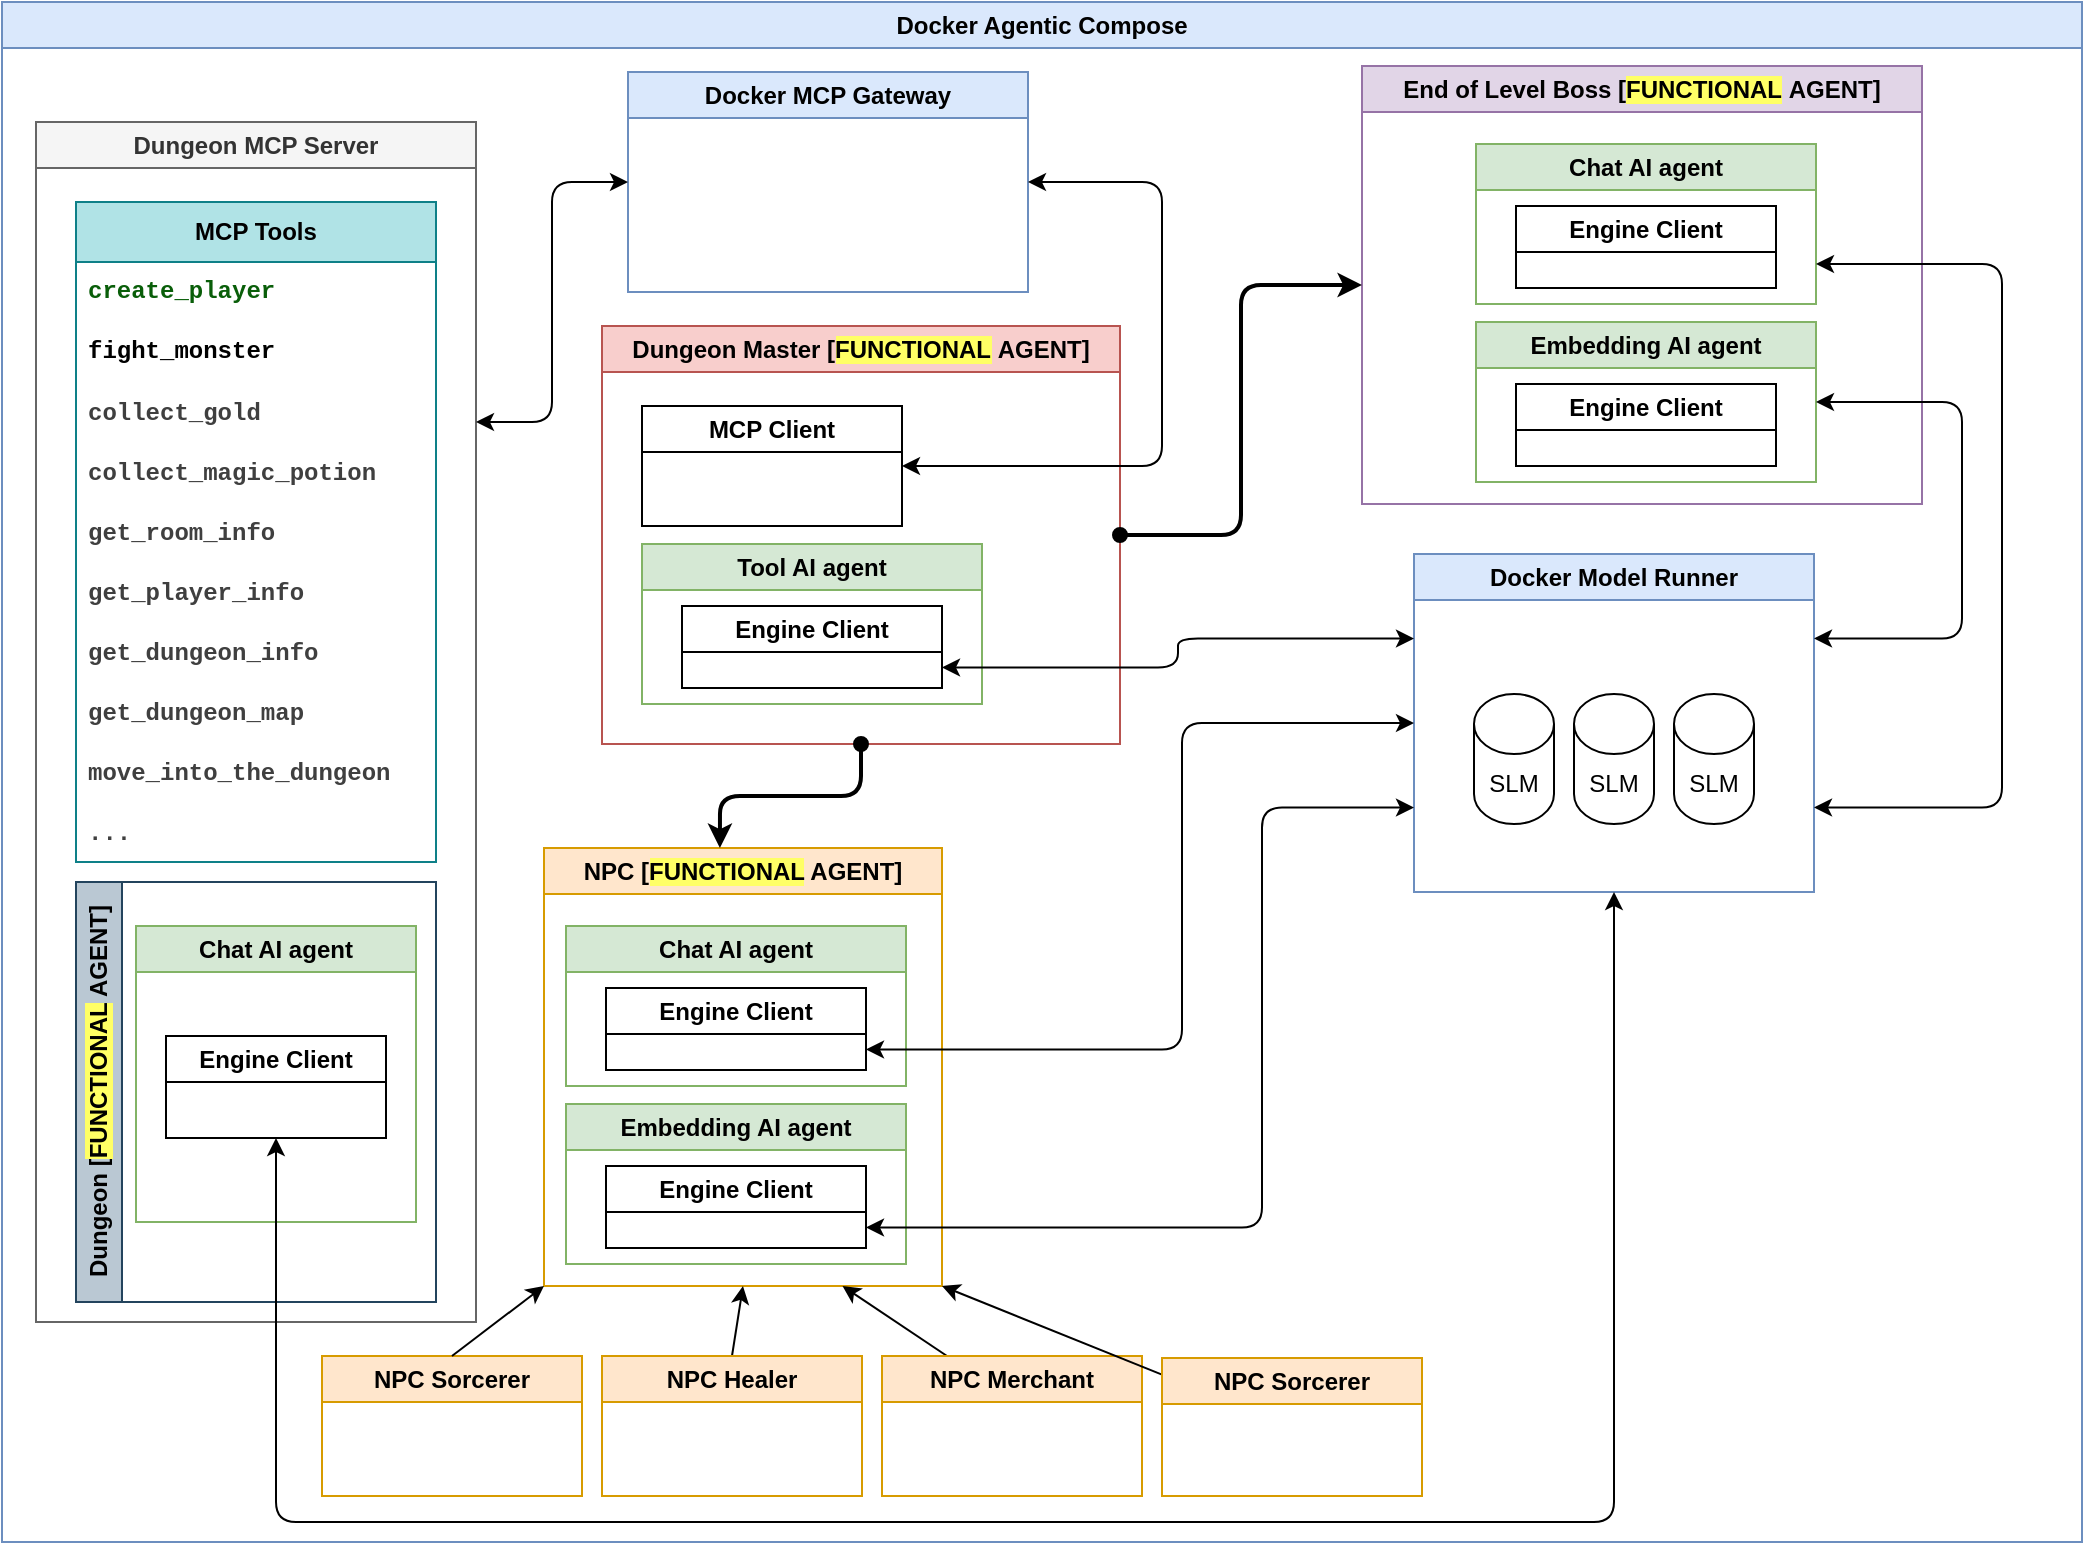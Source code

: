 <mxfile>
    <diagram id="j3gjDNa29-LcTCSZ3D_6" name="Page-1">
        <mxGraphModel dx="1006" dy="768" grid="1" gridSize="10" guides="1" tooltips="1" connect="1" arrows="1" fold="1" page="1" pageScale="1" pageWidth="1100" pageHeight="850" math="0" shadow="0">
            <root>
                <mxCell id="0"/>
                <mxCell id="1" parent="0"/>
                <mxCell id="72" value="Docker Agentic Compose" style="swimlane;whiteSpace=wrap;html=1;fillColor=#dae8fc;strokeColor=#6c8ebf;" vertex="1" parent="1">
                    <mxGeometry width="1040" height="770" as="geometry"/>
                </mxCell>
                <mxCell id="2" value="Dungeon MCP Server" style="swimlane;whiteSpace=wrap;html=1;fillColor=#f5f5f5;fontColor=#333333;strokeColor=#666666;" parent="1" vertex="1">
                    <mxGeometry x="17" y="60" width="220" height="600" as="geometry"/>
                </mxCell>
                <mxCell id="3" value="MCP Tools" style="swimlane;fontStyle=1;childLayout=stackLayout;horizontal=1;startSize=30;horizontalStack=0;resizeParent=1;resizeParentMax=0;resizeLast=0;collapsible=1;marginBottom=0;whiteSpace=wrap;html=1;fillColor=#b0e3e6;strokeColor=#0e8088;" parent="2" vertex="1">
                    <mxGeometry x="20" y="40" width="180" height="330" as="geometry"/>
                </mxCell>
                <mxCell id="4" value="&lt;div style=&quot;color: rgb(0, 0, 0); background-color: rgb(255, 255, 255); font-family: Menlo, Monaco, &amp;quot;Courier New&amp;quot;, monospace; line-height: 21px; white-space: pre;&quot;&gt;&lt;span style=&quot;color: rgb(9, 94, 9); font-weight: bold;&quot;&gt;&lt;font&gt;create_player&lt;/font&gt;&lt;/span&gt;&lt;/div&gt;" style="text;strokeColor=none;fillColor=none;align=left;verticalAlign=middle;spacingLeft=4;spacingRight=4;overflow=hidden;points=[[0,0.5],[1,0.5]];portConstraint=eastwest;rotatable=0;whiteSpace=wrap;html=1;" parent="3" vertex="1">
                    <mxGeometry y="30" width="180" height="30" as="geometry"/>
                </mxCell>
                <mxCell id="5" value="&lt;div style=&quot;background-color: rgb(255, 255, 255); font-family: Menlo, Monaco, &amp;quot;Courier New&amp;quot;, monospace; line-height: 21px; white-space: pre; color: rgb(0, 0, 0);&quot;&gt;&lt;b&gt;fight_monster&lt;/b&gt;&lt;/div&gt;" style="text;strokeColor=none;fillColor=none;align=left;verticalAlign=middle;spacingLeft=4;spacingRight=4;overflow=hidden;points=[[0,0.5],[1,0.5]];portConstraint=eastwest;rotatable=0;whiteSpace=wrap;html=1;" parent="3" vertex="1">
                    <mxGeometry y="60" width="180" height="30" as="geometry"/>
                </mxCell>
                <mxCell id="6" value="&lt;b style=&quot;color: rgb(63, 63, 63); scrollbar-color: rgb(226, 226, 226) rgb(251, 251, 251); font-family: Menlo, Monaco, &amp;quot;Courier New&amp;quot;, monospace; white-space: pre;&quot;&gt;collect_gold&lt;/b&gt;" style="text;strokeColor=none;fillColor=none;align=left;verticalAlign=middle;spacingLeft=4;spacingRight=4;overflow=hidden;points=[[0,0.5],[1,0.5]];portConstraint=eastwest;rotatable=0;whiteSpace=wrap;html=1;" parent="3" vertex="1">
                    <mxGeometry y="90" width="180" height="30" as="geometry"/>
                </mxCell>
                <mxCell id="8" value="&lt;b style=&quot;scrollbar-color: rgb(226, 226, 226) rgb(251, 251, 251); font-family: Menlo, Monaco, &amp;quot;Courier New&amp;quot;, monospace; white-space: pre; color: rgb(63, 63, 63);&quot;&gt;collect_magic_potion&lt;/b&gt;" style="text;strokeColor=none;fillColor=none;align=left;verticalAlign=middle;spacingLeft=4;spacingRight=4;overflow=hidden;points=[[0,0.5],[1,0.5]];portConstraint=eastwest;rotatable=0;whiteSpace=wrap;html=1;" parent="3" vertex="1">
                    <mxGeometry y="120" width="180" height="30" as="geometry"/>
                </mxCell>
                <mxCell id="9" value="&lt;b style=&quot;scrollbar-color: rgb(226, 226, 226) rgb(251, 251, 251); font-family: Menlo, Monaco, &amp;quot;Courier New&amp;quot;, monospace; white-space: pre; color: rgb(63, 63, 63);&quot;&gt;get_room_info&lt;/b&gt;" style="text;strokeColor=none;fillColor=none;align=left;verticalAlign=middle;spacingLeft=4;spacingRight=4;overflow=hidden;points=[[0,0.5],[1,0.5]];portConstraint=eastwest;rotatable=0;whiteSpace=wrap;html=1;" parent="3" vertex="1">
                    <mxGeometry y="150" width="180" height="30" as="geometry"/>
                </mxCell>
                <mxCell id="10" value="&lt;b style=&quot;scrollbar-color: rgb(226, 226, 226) rgb(251, 251, 251); font-family: Menlo, Monaco, &amp;quot;Courier New&amp;quot;, monospace; white-space: pre; color: rgb(63, 63, 63);&quot;&gt;get_player_info&lt;/b&gt;" style="text;strokeColor=none;fillColor=none;align=left;verticalAlign=middle;spacingLeft=4;spacingRight=4;overflow=hidden;points=[[0,0.5],[1,0.5]];portConstraint=eastwest;rotatable=0;whiteSpace=wrap;html=1;" parent="3" vertex="1">
                    <mxGeometry y="180" width="180" height="30" as="geometry"/>
                </mxCell>
                <mxCell id="26" value="&lt;b style=&quot;scrollbar-color: rgb(226, 226, 226) rgb(251, 251, 251); font-family: Menlo, Monaco, &amp;quot;Courier New&amp;quot;, monospace; white-space: pre; color: rgb(63, 63, 63);&quot;&gt;get_dungeon_info&lt;/b&gt;" style="text;strokeColor=none;fillColor=none;align=left;verticalAlign=middle;spacingLeft=4;spacingRight=4;overflow=hidden;points=[[0,0.5],[1,0.5]];portConstraint=eastwest;rotatable=0;whiteSpace=wrap;html=1;" vertex="1" parent="3">
                    <mxGeometry y="210" width="180" height="30" as="geometry"/>
                </mxCell>
                <mxCell id="27" value="&lt;b style=&quot;scrollbar-color: rgb(226, 226, 226) rgb(251, 251, 251); font-family: Menlo, Monaco, &amp;quot;Courier New&amp;quot;, monospace; white-space: pre; color: rgb(63, 63, 63);&quot;&gt;get_dungeon_map&lt;/b&gt;" style="text;strokeColor=none;fillColor=none;align=left;verticalAlign=middle;spacingLeft=4;spacingRight=4;overflow=hidden;points=[[0,0.5],[1,0.5]];portConstraint=eastwest;rotatable=0;whiteSpace=wrap;html=1;" vertex="1" parent="3">
                    <mxGeometry y="240" width="180" height="30" as="geometry"/>
                </mxCell>
                <mxCell id="28" value="&lt;b style=&quot;scrollbar-color: rgb(226, 226, 226) rgb(251, 251, 251); font-family: Menlo, Monaco, &amp;quot;Courier New&amp;quot;, monospace; white-space: pre; color: rgb(63, 63, 63);&quot;&gt;move_into_the_dungeon&lt;/b&gt;" style="text;strokeColor=none;fillColor=none;align=left;verticalAlign=middle;spacingLeft=4;spacingRight=4;overflow=hidden;points=[[0,0.5],[1,0.5]];portConstraint=eastwest;rotatable=0;whiteSpace=wrap;html=1;" vertex="1" parent="3">
                    <mxGeometry y="270" width="180" height="30" as="geometry"/>
                </mxCell>
                <mxCell id="29" value="&lt;b style=&quot;scrollbar-color: rgb(226, 226, 226) rgb(251, 251, 251); font-family: Menlo, Monaco, &amp;quot;Courier New&amp;quot;, monospace; white-space: pre; color: rgb(63, 63, 63);&quot;&gt;...&lt;/b&gt;" style="text;strokeColor=none;fillColor=none;align=left;verticalAlign=middle;spacingLeft=4;spacingRight=4;overflow=hidden;points=[[0,0.5],[1,0.5]];portConstraint=eastwest;rotatable=0;whiteSpace=wrap;html=1;" vertex="1" parent="3">
                    <mxGeometry y="300" width="180" height="30" as="geometry"/>
                </mxCell>
                <mxCell id="83" value="Dungeon [&lt;span style=&quot;background-color: light-dark(rgb(255, 255, 101), rgb(237, 237, 237));&quot;&gt;FUNCTIONAL&lt;/span&gt; AGENT]" style="swimlane;horizontal=0;whiteSpace=wrap;html=1;fillColor=#bac8d3;strokeColor=#23445d;" vertex="1" parent="2">
                    <mxGeometry x="20" y="380" width="180" height="210" as="geometry"/>
                </mxCell>
                <mxCell id="31" value="Chat AI agent" style="swimlane;whiteSpace=wrap;html=1;fillColor=#d5e8d4;strokeColor=#82b366;" vertex="1" parent="83">
                    <mxGeometry x="30" y="22" width="140" height="148" as="geometry"/>
                </mxCell>
                <mxCell id="33" value="Engine Client" style="swimlane;whiteSpace=wrap;html=1;rounded=0;glass=0;" vertex="1" parent="31">
                    <mxGeometry x="15" y="55" width="110" height="51" as="geometry"/>
                </mxCell>
                <mxCell id="11" value="Docker MCP Gateway" style="swimlane;whiteSpace=wrap;html=1;fillColor=#dae8fc;strokeColor=#6c8ebf;" parent="1" vertex="1">
                    <mxGeometry x="313" y="35" width="200" height="110" as="geometry"/>
                </mxCell>
                <mxCell id="12" value="" style="endArrow=classic;startArrow=classic;html=1;exitX=1;exitY=0.25;exitDx=0;exitDy=0;entryX=0;entryY=0.5;entryDx=0;entryDy=0;rounded=1;edgeStyle=elbowEdgeStyle;" parent="1" source="2" target="11" edge="1">
                    <mxGeometry width="50" height="50" relative="1" as="geometry">
                        <mxPoint x="430" y="370" as="sourcePoint"/>
                        <mxPoint x="480" y="320" as="targetPoint"/>
                    </mxGeometry>
                </mxCell>
                <mxCell id="13" value="Dungeon Master [&lt;span style=&quot;color: rgb(0, 0, 0);&quot;&gt;&lt;span style=&quot;background-color: light-dark(rgb(255, 255, 101), rgb(50, 50, 0));&quot;&gt;FUNCTIONAL&lt;/span&gt;&amp;nbsp;&lt;/span&gt;AGENT]" style="swimlane;whiteSpace=wrap;html=1;fillColor=#f8cecc;strokeColor=#b85450;" parent="1" vertex="1">
                    <mxGeometry x="300" y="162" width="259" height="209" as="geometry"/>
                </mxCell>
                <mxCell id="15" value="MCP Client" style="swimlane;whiteSpace=wrap;html=1;" parent="13" vertex="1">
                    <mxGeometry x="20" y="40" width="130" height="60" as="geometry"/>
                </mxCell>
                <mxCell id="46" value="Tool AI agent" style="swimlane;whiteSpace=wrap;html=1;fillColor=#d5e8d4;strokeColor=#82b366;" vertex="1" parent="13">
                    <mxGeometry x="20" y="109" width="170" height="80" as="geometry"/>
                </mxCell>
                <mxCell id="47" value="Engine Client" style="swimlane;whiteSpace=wrap;html=1;" vertex="1" parent="46">
                    <mxGeometry x="20" y="31" width="130" height="41" as="geometry"/>
                </mxCell>
                <mxCell id="34" value="NPC&amp;nbsp;&lt;span style=&quot;color: rgb(0, 0, 0);&quot;&gt;[&lt;span style=&quot;background-color: rgb(255, 255, 102);&quot;&gt;FUNCTIONAL&lt;/span&gt; AGENT]&lt;/span&gt;" style="swimlane;whiteSpace=wrap;html=1;backgroundOutline=0;fillColor=#ffe6cc;strokeColor=#d79b00;" vertex="1" parent="13">
                    <mxGeometry x="-29" y="261" width="199" height="219" as="geometry"/>
                </mxCell>
                <mxCell id="37" value="Chat AI agent" style="swimlane;whiteSpace=wrap;html=1;fillColor=#d5e8d4;strokeColor=#82b366;" vertex="1" parent="34">
                    <mxGeometry x="11" y="39" width="170" height="80" as="geometry"/>
                </mxCell>
                <mxCell id="38" value="Engine Client" style="swimlane;whiteSpace=wrap;html=1;" vertex="1" parent="37">
                    <mxGeometry x="20" y="31" width="130" height="41" as="geometry"/>
                </mxCell>
                <mxCell id="43" value="Embedding AI agent" style="swimlane;whiteSpace=wrap;html=1;fillColor=#d5e8d4;strokeColor=#82b366;" vertex="1" parent="34">
                    <mxGeometry x="11" y="128" width="170" height="80" as="geometry"/>
                </mxCell>
                <mxCell id="44" value="Engine Client" style="swimlane;whiteSpace=wrap;html=1;" vertex="1" parent="43">
                    <mxGeometry x="20" y="31" width="130" height="41" as="geometry"/>
                </mxCell>
                <mxCell id="63" style="edgeStyle=orthogonalEdgeStyle;html=1;exitX=0.5;exitY=1;exitDx=0;exitDy=0;entryX=0.442;entryY=0;entryDx=0;entryDy=0;entryPerimeter=0;strokeWidth=2;startArrow=oval;startFill=1;" edge="1" parent="13" source="13" target="34">
                    <mxGeometry relative="1" as="geometry"/>
                </mxCell>
                <mxCell id="19" style="edgeStyle=elbowEdgeStyle;html=1;exitX=1;exitY=0.5;exitDx=0;exitDy=0;startArrow=classic;startFill=1;entryX=1;entryY=0.5;entryDx=0;entryDy=0;" parent="1" source="15" target="11" edge="1">
                    <mxGeometry relative="1" as="geometry">
                        <mxPoint x="280" y="260" as="targetPoint"/>
                        <Array as="points">
                            <mxPoint x="580" y="190"/>
                        </Array>
                    </mxGeometry>
                </mxCell>
                <mxCell id="20" value="Docker Model Runner" style="swimlane;whiteSpace=wrap;html=1;fillColor=#dae8fc;strokeColor=#6c8ebf;" parent="1" vertex="1">
                    <mxGeometry x="706" y="276" width="200" height="169" as="geometry"/>
                </mxCell>
                <mxCell id="21" value="SLM" style="shape=cylinder3;whiteSpace=wrap;html=1;boundedLbl=1;backgroundOutline=1;size=15;" parent="20" vertex="1">
                    <mxGeometry x="30" y="70" width="40" height="65" as="geometry"/>
                </mxCell>
                <mxCell id="23" value="SLM" style="shape=cylinder3;whiteSpace=wrap;html=1;boundedLbl=1;backgroundOutline=1;size=15;" parent="20" vertex="1">
                    <mxGeometry x="80" y="70" width="40" height="65" as="geometry"/>
                </mxCell>
                <mxCell id="24" value="SLM" style="shape=cylinder3;whiteSpace=wrap;html=1;boundedLbl=1;backgroundOutline=1;size=15;" parent="20" vertex="1">
                    <mxGeometry x="130" y="70" width="40" height="65" as="geometry"/>
                </mxCell>
                <mxCell id="32" value="" style="endArrow=classic;startArrow=classic;html=1;entryX=0.5;entryY=1;entryDx=0;entryDy=0;exitX=0.5;exitY=1;exitDx=0;exitDy=0;edgeStyle=elbowEdgeStyle;elbow=vertical;" edge="1" parent="1" source="20" target="33">
                    <mxGeometry width="50" height="50" relative="1" as="geometry">
                        <mxPoint x="70" y="680" as="sourcePoint"/>
                        <mxPoint x="120" y="630" as="targetPoint"/>
                        <Array as="points">
                            <mxPoint x="460" y="760"/>
                        </Array>
                    </mxGeometry>
                </mxCell>
                <mxCell id="48" value="NPC Sorcerer" style="swimlane;whiteSpace=wrap;html=1;backgroundOutline=0;fillColor=#ffe6cc;strokeColor=#d79b00;" vertex="1" parent="1">
                    <mxGeometry x="160" y="677" width="130" height="70" as="geometry"/>
                </mxCell>
                <mxCell id="57" style="edgeStyle=none;html=1;exitX=0.5;exitY=0;exitDx=0;exitDy=0;entryX=0.5;entryY=1;entryDx=0;entryDy=0;" edge="1" parent="1" source="53" target="34">
                    <mxGeometry relative="1" as="geometry"/>
                </mxCell>
                <mxCell id="53" value="NPC Healer" style="swimlane;whiteSpace=wrap;html=1;backgroundOutline=0;fillColor=#ffe6cc;strokeColor=#d79b00;" vertex="1" parent="1">
                    <mxGeometry x="300" y="677" width="130" height="70" as="geometry"/>
                </mxCell>
                <mxCell id="58" style="edgeStyle=none;html=1;exitX=0.25;exitY=0;exitDx=0;exitDy=0;entryX=0.75;entryY=1;entryDx=0;entryDy=0;" edge="1" parent="1" source="54" target="34">
                    <mxGeometry relative="1" as="geometry"/>
                </mxCell>
                <mxCell id="54" value="NPC Merchant" style="swimlane;whiteSpace=wrap;html=1;backgroundOutline=0;fillColor=#ffe6cc;strokeColor=#d79b00;" vertex="1" parent="1">
                    <mxGeometry x="440" y="677" width="130" height="70" as="geometry"/>
                </mxCell>
                <mxCell id="59" style="edgeStyle=none;html=1;entryX=1;entryY=1;entryDx=0;entryDy=0;" edge="1" parent="1" source="55" target="34">
                    <mxGeometry relative="1" as="geometry"/>
                </mxCell>
                <mxCell id="55" value="NPC Sorcerer" style="swimlane;whiteSpace=wrap;html=1;backgroundOutline=0;fillColor=#ffe6cc;strokeColor=#d79b00;" vertex="1" parent="1">
                    <mxGeometry x="580" y="678" width="130" height="69" as="geometry"/>
                </mxCell>
                <mxCell id="56" value="" style="endArrow=classic;html=1;exitX=0.5;exitY=0;exitDx=0;exitDy=0;entryX=0;entryY=1;entryDx=0;entryDy=0;" edge="1" parent="1" source="48" target="34">
                    <mxGeometry width="50" height="50" relative="1" as="geometry">
                        <mxPoint x="450" y="640" as="sourcePoint"/>
                        <mxPoint x="300" y="670" as="targetPoint"/>
                    </mxGeometry>
                </mxCell>
                <mxCell id="60" style="edgeStyle=elbowEdgeStyle;html=1;exitX=1;exitY=0.75;exitDx=0;exitDy=0;entryX=0;entryY=0.5;entryDx=0;entryDy=0;endArrow=classic;endFill=1;startArrow=classic;startFill=1;" edge="1" parent="1" source="38" target="20">
                    <mxGeometry relative="1" as="geometry">
                        <mxPoint x="640" y="400" as="targetPoint"/>
                        <Array as="points">
                            <mxPoint x="590" y="460"/>
                        </Array>
                    </mxGeometry>
                </mxCell>
                <mxCell id="61" style="edgeStyle=elbowEdgeStyle;html=1;exitX=1;exitY=0.75;exitDx=0;exitDy=0;entryX=0;entryY=0.75;entryDx=0;entryDy=0;endArrow=classic;endFill=1;startArrow=classic;startFill=1;" edge="1" parent="1" source="44" target="20">
                    <mxGeometry relative="1" as="geometry">
                        <mxPoint x="650" y="421" as="targetPoint"/>
                        <mxPoint x="436" y="554" as="sourcePoint"/>
                        <Array as="points">
                            <mxPoint x="630" y="520"/>
                        </Array>
                    </mxGeometry>
                </mxCell>
                <mxCell id="62" style="edgeStyle=elbowEdgeStyle;html=1;exitX=1;exitY=0.75;exitDx=0;exitDy=0;entryX=0;entryY=0.25;entryDx=0;entryDy=0;startArrow=classic;startFill=1;" edge="1" parent="1" source="47" target="20">
                    <mxGeometry relative="1" as="geometry"/>
                </mxCell>
                <mxCell id="64" value="End of Level Boss&amp;nbsp;&lt;span style=&quot;color: rgb(0, 0, 0);&quot;&gt;[&lt;span style=&quot;color: rgb(0, 0, 0);&quot;&gt;&lt;span style=&quot;background-color: rgb(255, 255, 102);&quot;&gt;FUNCTIONAL&lt;/span&gt;&amp;nbsp;&lt;/span&gt;AGENT]&lt;/span&gt;" style="swimlane;whiteSpace=wrap;html=1;backgroundOutline=0;fillColor=#e1d5e7;strokeColor=#9673a6;" vertex="1" parent="1">
                    <mxGeometry x="680" y="32" width="280" height="219" as="geometry"/>
                </mxCell>
                <mxCell id="65" value="Chat AI agent" style="swimlane;whiteSpace=wrap;html=1;fillColor=#d5e8d4;strokeColor=#82b366;" vertex="1" parent="64">
                    <mxGeometry x="57" y="39" width="170" height="80" as="geometry"/>
                </mxCell>
                <mxCell id="66" value="Engine Client" style="swimlane;whiteSpace=wrap;html=1;" vertex="1" parent="65">
                    <mxGeometry x="20" y="31" width="130" height="41" as="geometry"/>
                </mxCell>
                <mxCell id="67" value="Embedding AI agent" style="swimlane;whiteSpace=wrap;html=1;fillColor=#d5e8d4;strokeColor=#82b366;" vertex="1" parent="64">
                    <mxGeometry x="57" y="128" width="170" height="80" as="geometry"/>
                </mxCell>
                <mxCell id="68" value="Engine Client" style="swimlane;whiteSpace=wrap;html=1;" vertex="1" parent="67">
                    <mxGeometry x="20" y="31" width="130" height="41" as="geometry"/>
                </mxCell>
                <mxCell id="69" style="edgeStyle=elbowEdgeStyle;html=1;strokeWidth=2;entryX=0;entryY=0.5;entryDx=0;entryDy=0;exitX=1;exitY=0.5;exitDx=0;exitDy=0;startArrow=oval;startFill=1;" edge="1" parent="1" source="13" target="64">
                    <mxGeometry relative="1" as="geometry">
                        <mxPoint x="590" y="280" as="sourcePoint"/>
                        <mxPoint x="630" y="200" as="targetPoint"/>
                    </mxGeometry>
                </mxCell>
                <mxCell id="71" style="edgeStyle=elbowEdgeStyle;html=1;exitX=1;exitY=0.75;exitDx=0;exitDy=0;startArrow=classic;startFill=1;entryX=1;entryY=0.75;entryDx=0;entryDy=0;" edge="1" parent="1" source="65" target="20">
                    <mxGeometry relative="1" as="geometry">
                        <mxPoint x="940" y="272" as="targetPoint"/>
                        <mxPoint x="1007" y="150" as="sourcePoint"/>
                        <Array as="points">
                            <mxPoint x="1000" y="260"/>
                        </Array>
                    </mxGeometry>
                </mxCell>
                <mxCell id="70" style="edgeStyle=elbowEdgeStyle;html=1;exitX=1;exitY=0.5;exitDx=0;exitDy=0;startArrow=classic;startFill=1;entryX=1;entryY=0.25;entryDx=0;entryDy=0;" edge="1" parent="1" source="67" target="20">
                    <mxGeometry relative="1" as="geometry">
                        <mxPoint x="840" y="310" as="targetPoint"/>
                        <Array as="points">
                            <mxPoint x="980" y="250"/>
                        </Array>
                    </mxGeometry>
                </mxCell>
            </root>
        </mxGraphModel>
    </diagram>
</mxfile>